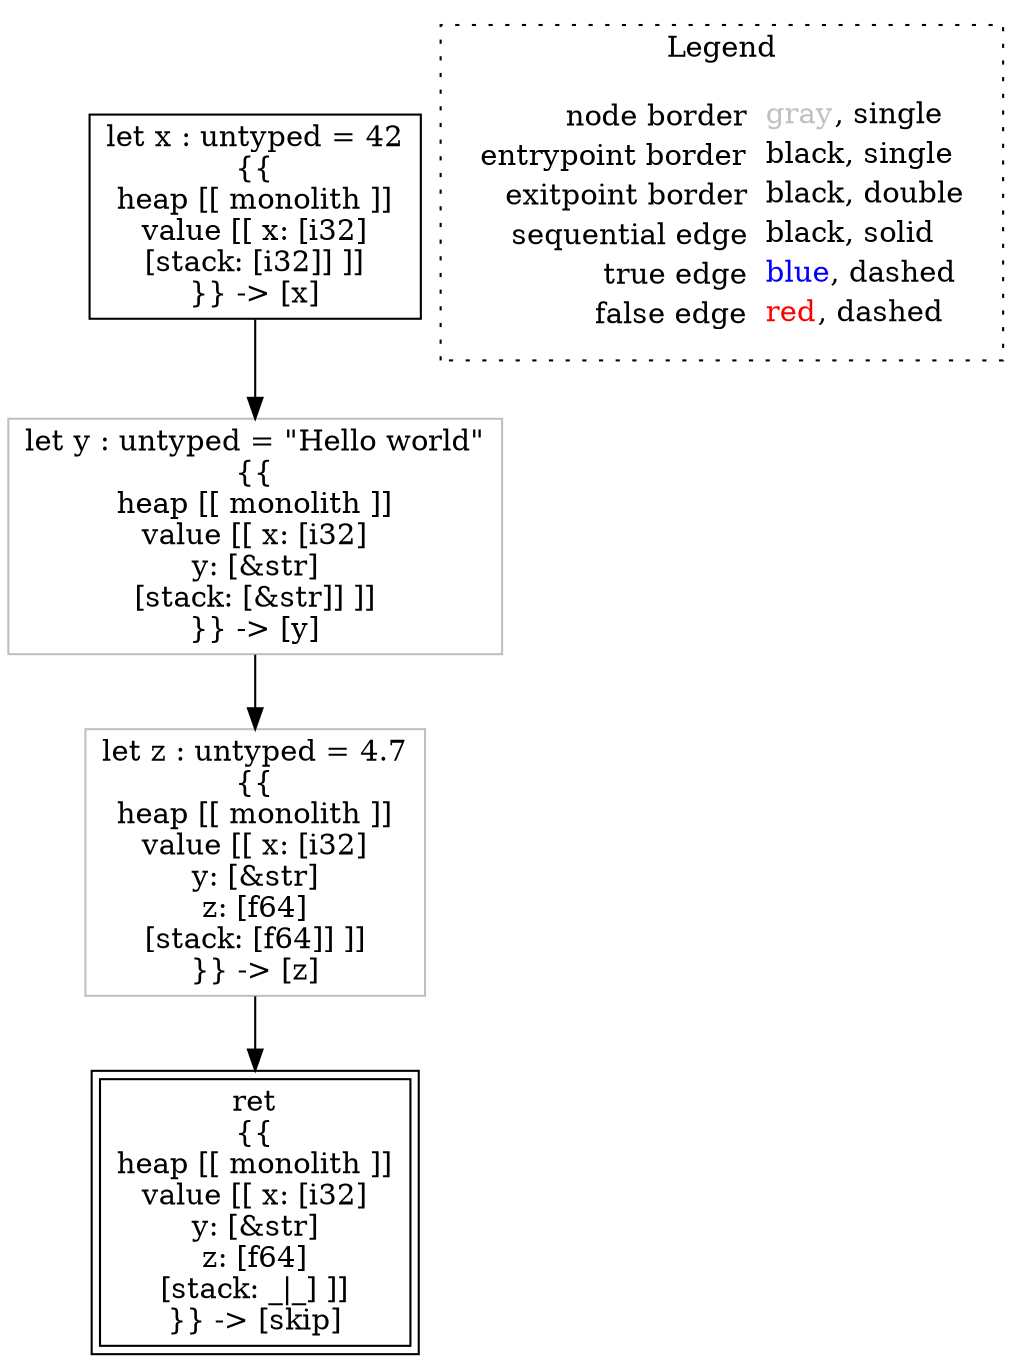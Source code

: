digraph {
	"node0" [shape="rect",color="black",label=<let x : untyped = 42<BR/>{{<BR/>heap [[ monolith ]]<BR/>value [[ x: [i32]<BR/>[stack: [i32]] ]]<BR/>}} -&gt; [x]>];
	"node1" [shape="rect",color="gray",label=<let z : untyped = 4.7<BR/>{{<BR/>heap [[ monolith ]]<BR/>value [[ x: [i32]<BR/>y: [&amp;str]<BR/>z: [f64]<BR/>[stack: [f64]] ]]<BR/>}} -&gt; [z]>];
	"node2" [shape="rect",color="black",peripheries="2",label=<ret<BR/>{{<BR/>heap [[ monolith ]]<BR/>value [[ x: [i32]<BR/>y: [&amp;str]<BR/>z: [f64]<BR/>[stack: _|_] ]]<BR/>}} -&gt; [skip]>];
	"node3" [shape="rect",color="gray",label=<let y : untyped = &quot;Hello world&quot;<BR/>{{<BR/>heap [[ monolith ]]<BR/>value [[ x: [i32]<BR/>y: [&amp;str]<BR/>[stack: [&amp;str]] ]]<BR/>}} -&gt; [y]>];
	"node0" -> "node3" [color="black"];
	"node1" -> "node2" [color="black"];
	"node3" -> "node1" [color="black"];
subgraph cluster_legend {
	label="Legend";
	style=dotted;
	node [shape=plaintext];
	"legend" [label=<<table border="0" cellpadding="2" cellspacing="0" cellborder="0"><tr><td align="right">node border&nbsp;</td><td align="left"><font color="gray">gray</font>, single</td></tr><tr><td align="right">entrypoint border&nbsp;</td><td align="left"><font color="black">black</font>, single</td></tr><tr><td align="right">exitpoint border&nbsp;</td><td align="left"><font color="black">black</font>, double</td></tr><tr><td align="right">sequential edge&nbsp;</td><td align="left"><font color="black">black</font>, solid</td></tr><tr><td align="right">true edge&nbsp;</td><td align="left"><font color="blue">blue</font>, dashed</td></tr><tr><td align="right">false edge&nbsp;</td><td align="left"><font color="red">red</font>, dashed</td></tr></table>>];
}

}
